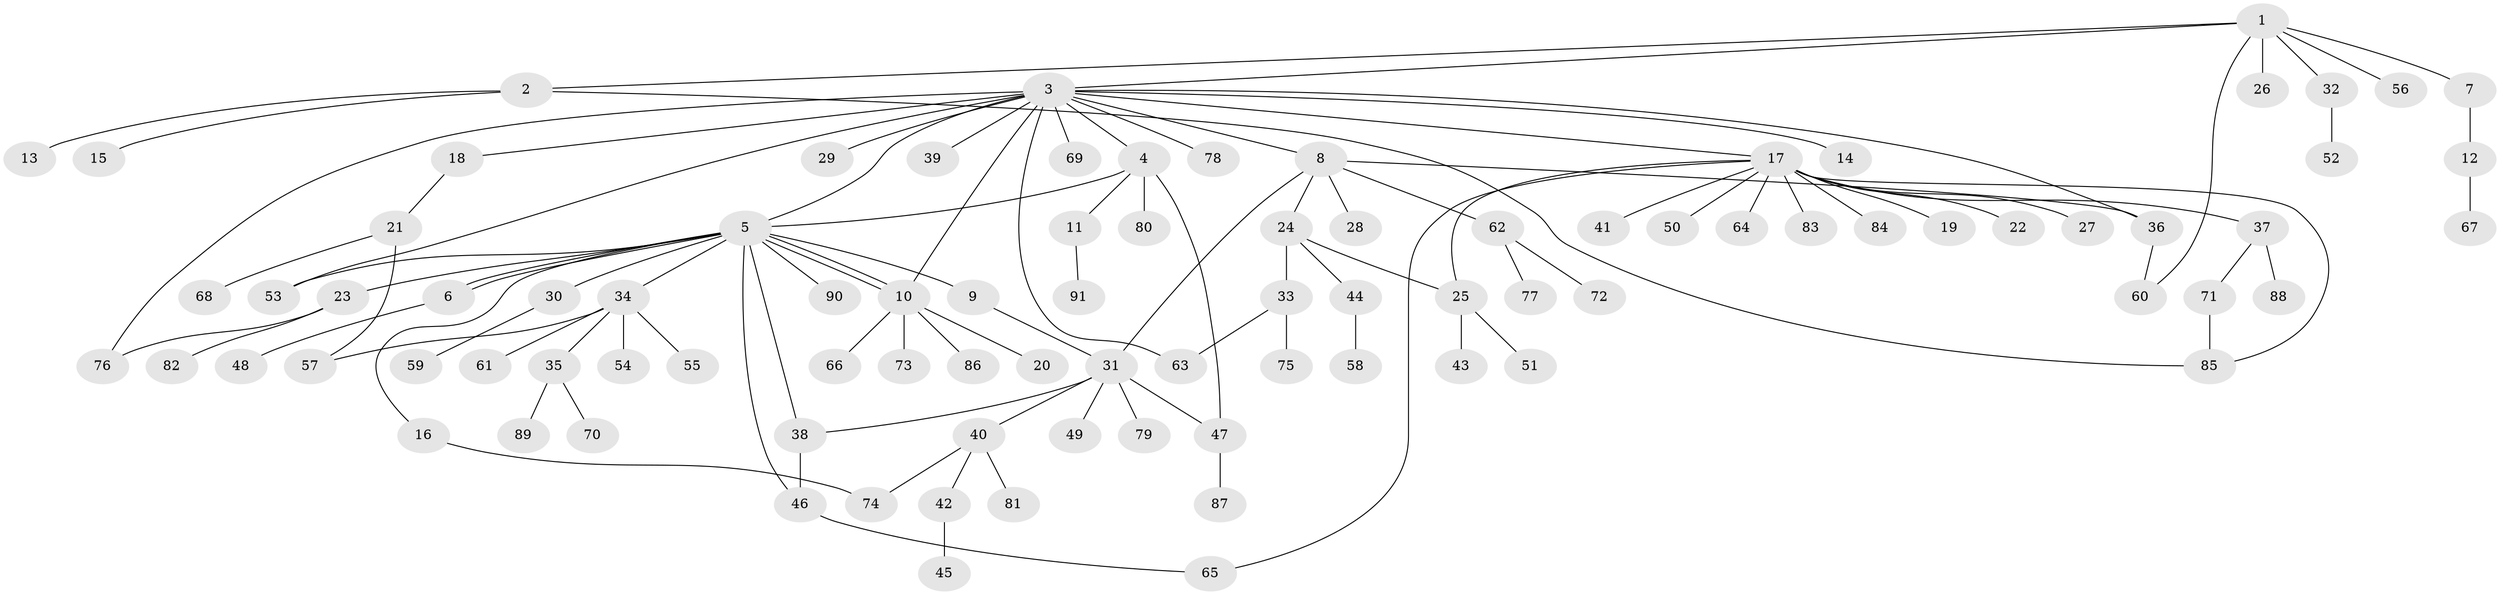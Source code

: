 // coarse degree distribution, {9: 0.014705882352941176, 15: 0.029411764705882353, 6: 0.058823529411764705, 2: 0.17647058823529413, 1: 0.5882352941176471, 13: 0.014705882352941176, 3: 0.08823529411764706, 5: 0.029411764705882353}
// Generated by graph-tools (version 1.1) at 2025/52/02/27/25 19:52:00]
// undirected, 91 vertices, 109 edges
graph export_dot {
graph [start="1"]
  node [color=gray90,style=filled];
  1;
  2;
  3;
  4;
  5;
  6;
  7;
  8;
  9;
  10;
  11;
  12;
  13;
  14;
  15;
  16;
  17;
  18;
  19;
  20;
  21;
  22;
  23;
  24;
  25;
  26;
  27;
  28;
  29;
  30;
  31;
  32;
  33;
  34;
  35;
  36;
  37;
  38;
  39;
  40;
  41;
  42;
  43;
  44;
  45;
  46;
  47;
  48;
  49;
  50;
  51;
  52;
  53;
  54;
  55;
  56;
  57;
  58;
  59;
  60;
  61;
  62;
  63;
  64;
  65;
  66;
  67;
  68;
  69;
  70;
  71;
  72;
  73;
  74;
  75;
  76;
  77;
  78;
  79;
  80;
  81;
  82;
  83;
  84;
  85;
  86;
  87;
  88;
  89;
  90;
  91;
  1 -- 2;
  1 -- 3;
  1 -- 7;
  1 -- 26;
  1 -- 32;
  1 -- 56;
  1 -- 60;
  2 -- 13;
  2 -- 15;
  2 -- 85;
  3 -- 4;
  3 -- 5;
  3 -- 8;
  3 -- 10;
  3 -- 14;
  3 -- 17;
  3 -- 18;
  3 -- 29;
  3 -- 36;
  3 -- 39;
  3 -- 53;
  3 -- 63;
  3 -- 69;
  3 -- 76;
  3 -- 78;
  4 -- 5;
  4 -- 11;
  4 -- 47;
  4 -- 80;
  5 -- 6;
  5 -- 6;
  5 -- 9;
  5 -- 10;
  5 -- 10;
  5 -- 16;
  5 -- 23;
  5 -- 30;
  5 -- 34;
  5 -- 38;
  5 -- 46;
  5 -- 53;
  5 -- 90;
  6 -- 48;
  7 -- 12;
  8 -- 24;
  8 -- 28;
  8 -- 31;
  8 -- 36;
  8 -- 62;
  9 -- 31;
  10 -- 20;
  10 -- 66;
  10 -- 73;
  10 -- 86;
  11 -- 91;
  12 -- 67;
  16 -- 74;
  17 -- 19;
  17 -- 22;
  17 -- 25;
  17 -- 27;
  17 -- 37;
  17 -- 41;
  17 -- 50;
  17 -- 64;
  17 -- 65;
  17 -- 83;
  17 -- 84;
  17 -- 85;
  18 -- 21;
  21 -- 57;
  21 -- 68;
  23 -- 76;
  23 -- 82;
  24 -- 25;
  24 -- 33;
  24 -- 44;
  25 -- 43;
  25 -- 51;
  30 -- 59;
  31 -- 38;
  31 -- 40;
  31 -- 47;
  31 -- 49;
  31 -- 79;
  32 -- 52;
  33 -- 63;
  33 -- 75;
  34 -- 35;
  34 -- 54;
  34 -- 55;
  34 -- 57;
  34 -- 61;
  35 -- 70;
  35 -- 89;
  36 -- 60;
  37 -- 71;
  37 -- 88;
  38 -- 46;
  40 -- 42;
  40 -- 74;
  40 -- 81;
  42 -- 45;
  44 -- 58;
  46 -- 65;
  47 -- 87;
  62 -- 72;
  62 -- 77;
  71 -- 85;
}
